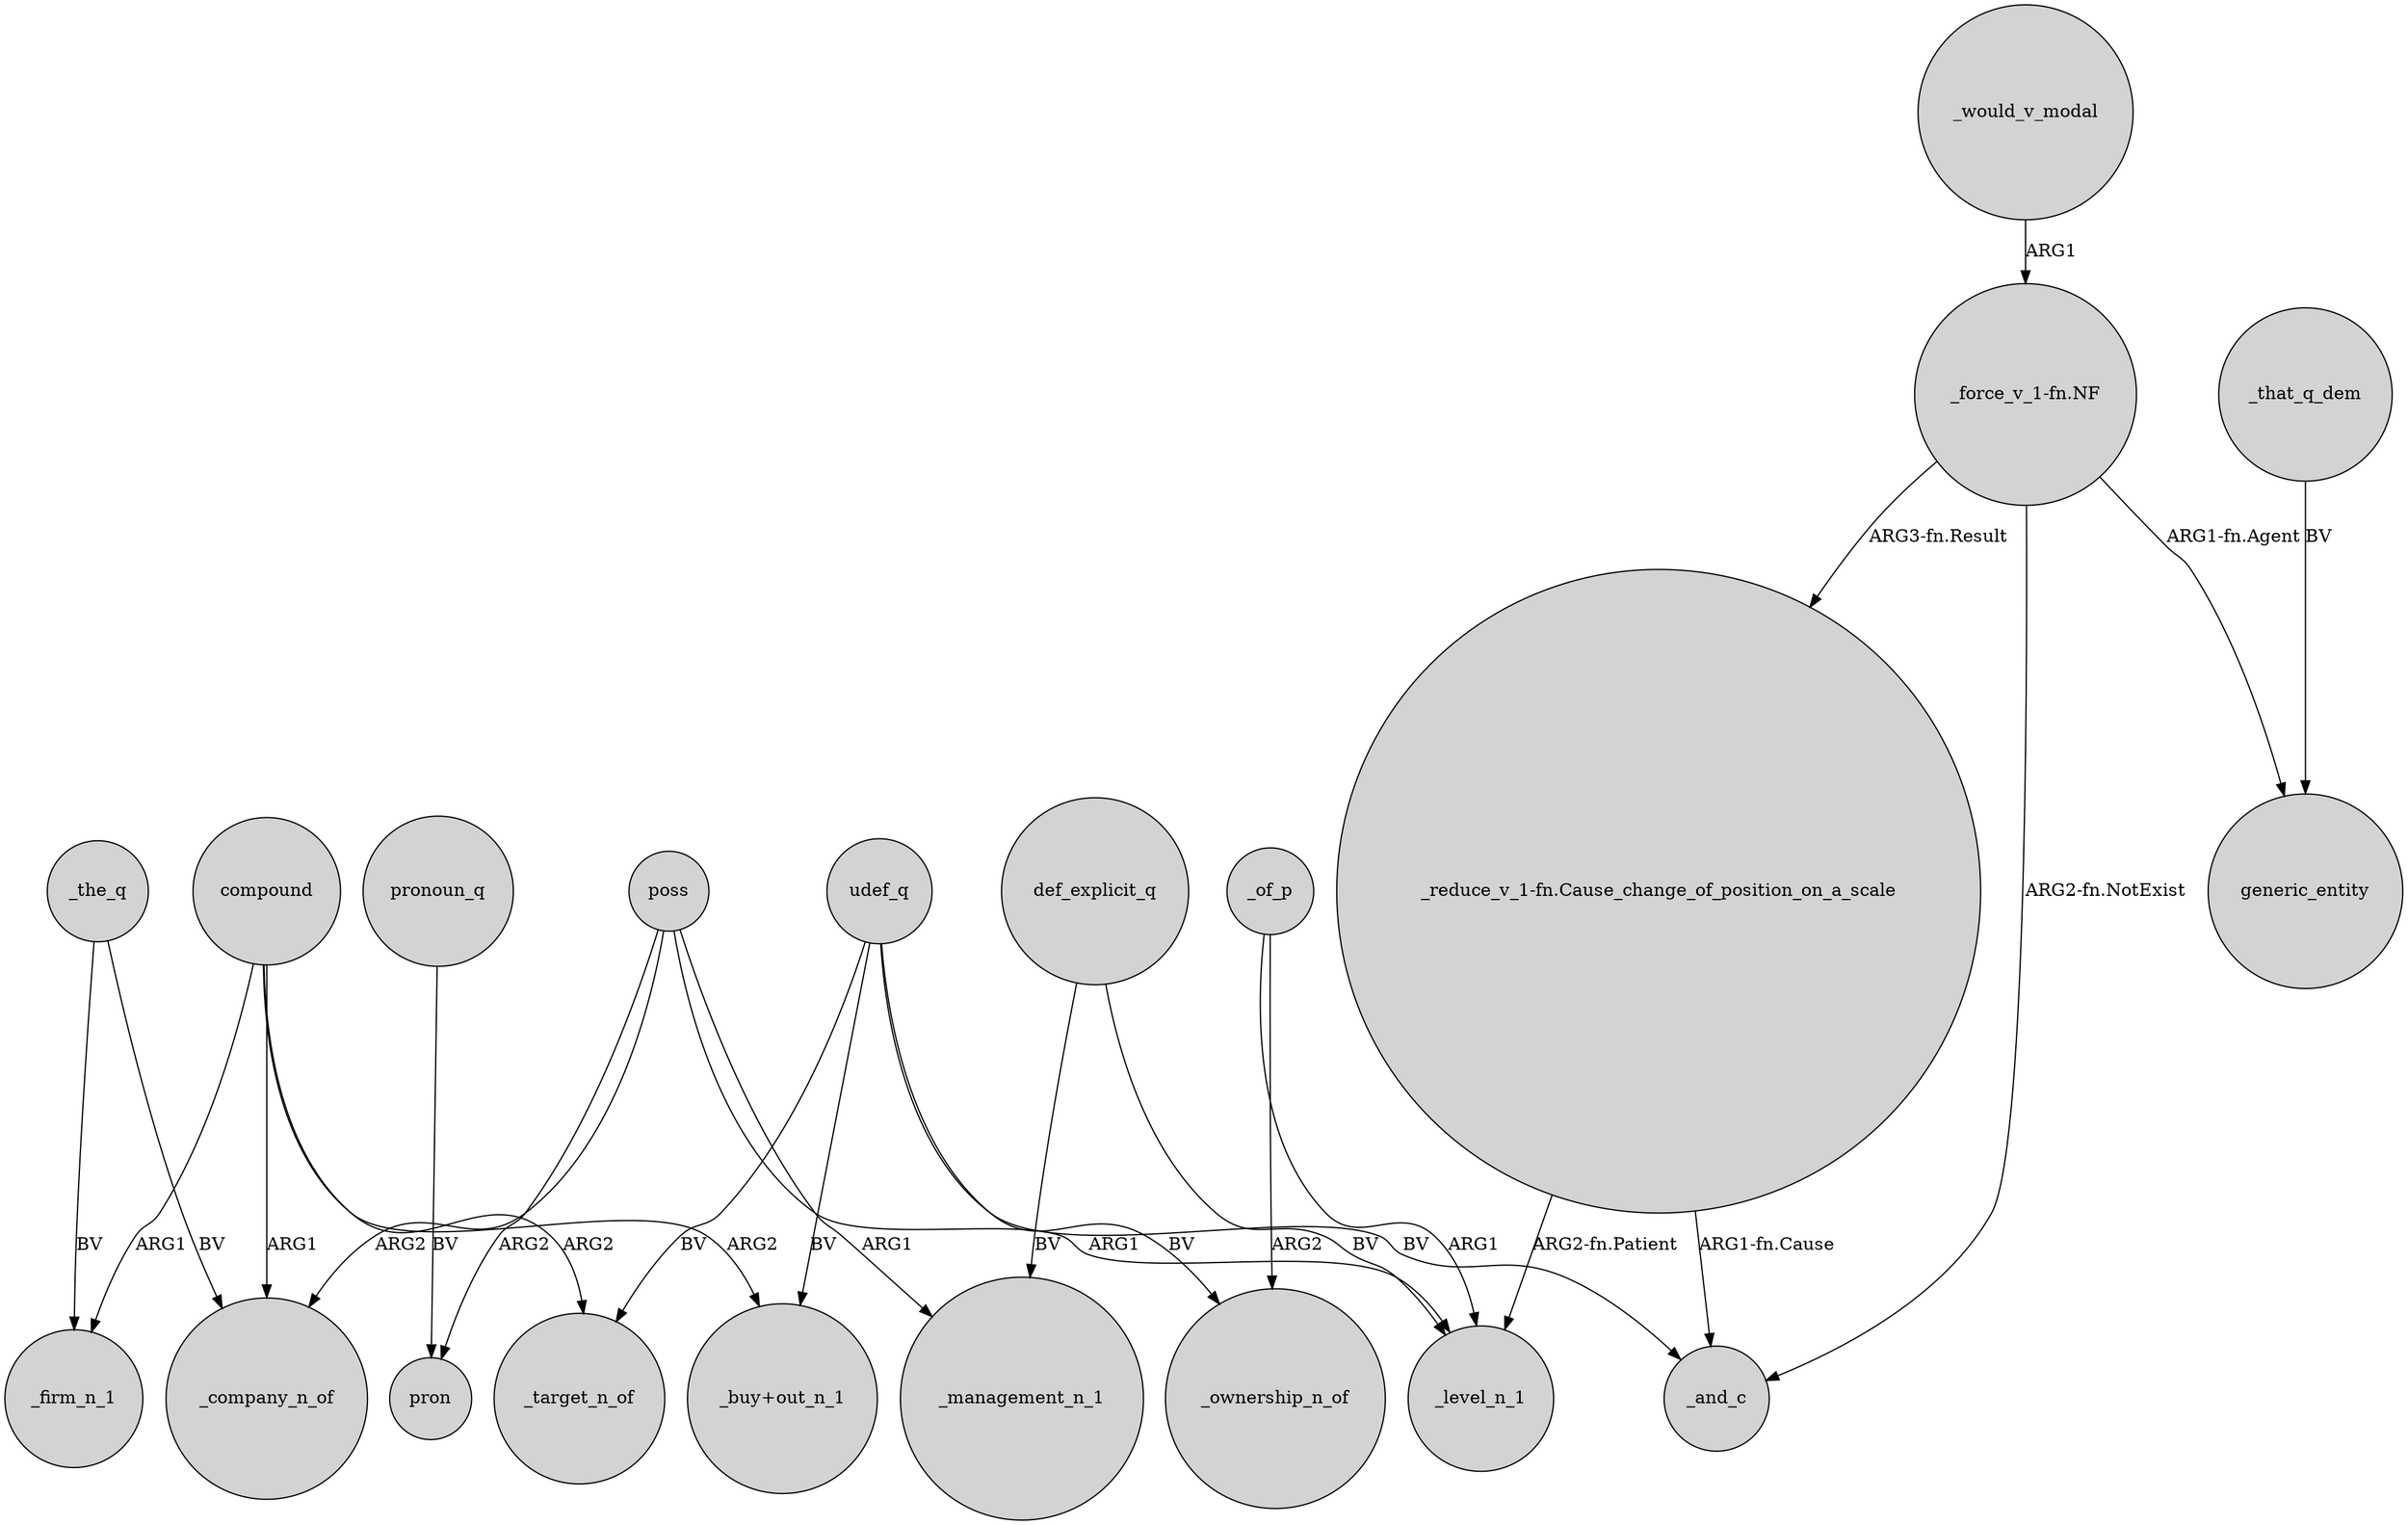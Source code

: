 digraph {
	node [shape=circle style=filled]
	udef_q -> _target_n_of [label=BV]
	poss -> pron [label=ARG2]
	_that_q_dem -> generic_entity [label=BV]
	poss -> _level_n_1 [label=ARG1]
	_of_p -> _ownership_n_of [label=ARG2]
	"_force_v_1-fn.NF" -> _and_c [label="ARG2-fn.NotExist"]
	"_reduce_v_1-fn.Cause_change_of_position_on_a_scale" -> _level_n_1 [label="ARG2-fn.Patient"]
	compound -> "_buy+out_n_1" [label=ARG2]
	udef_q -> "_buy+out_n_1" [label=BV]
	_the_q -> _company_n_of [label=BV]
	compound -> _company_n_of [label=ARG1]
	pronoun_q -> pron [label=BV]
	poss -> _management_n_1 [label=ARG1]
	udef_q -> _ownership_n_of [label=BV]
	_would_v_modal -> "_force_v_1-fn.NF" [label=ARG1]
	def_explicit_q -> _management_n_1 [label=BV]
	_of_p -> _level_n_1 [label=ARG1]
	"_reduce_v_1-fn.Cause_change_of_position_on_a_scale" -> _and_c [label="ARG1-fn.Cause"]
	compound -> _firm_n_1 [label=ARG1]
	_the_q -> _firm_n_1 [label=BV]
	poss -> _company_n_of [label=ARG2]
	def_explicit_q -> _level_n_1 [label=BV]
	compound -> _target_n_of [label=ARG2]
	"_force_v_1-fn.NF" -> "_reduce_v_1-fn.Cause_change_of_position_on_a_scale" [label="ARG3-fn.Result"]
	"_force_v_1-fn.NF" -> generic_entity [label="ARG1-fn.Agent"]
	udef_q -> _and_c [label=BV]
}
